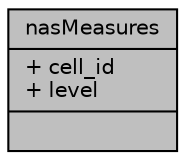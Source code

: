 digraph "nasMeasures"
{
 // LATEX_PDF_SIZE
  edge [fontname="Helvetica",fontsize="10",labelfontname="Helvetica",labelfontsize="10"];
  node [fontname="Helvetica",fontsize="10",shape=record];
  Node1 [label="{nasMeasures\n|+ cell_id\l+ level\l|}",height=0.2,width=0.4,color="black", fillcolor="grey75", style="filled", fontcolor="black",tooltip=" "];
}
